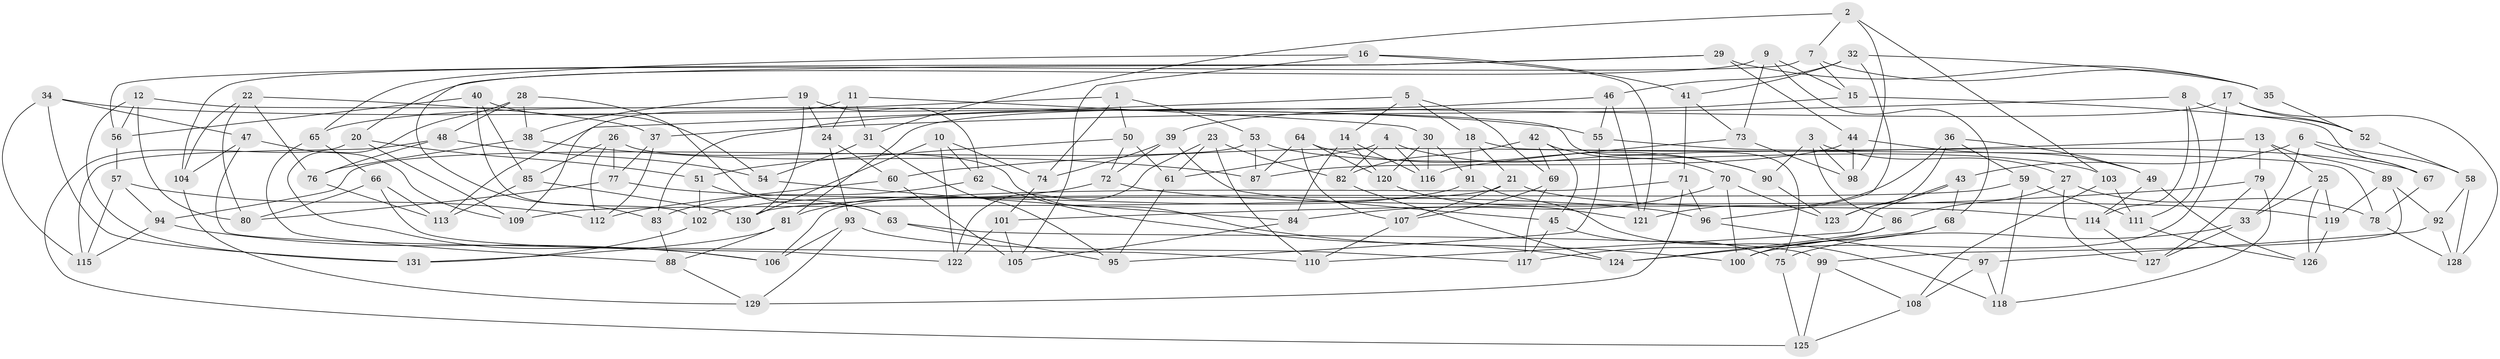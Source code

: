 // Generated by graph-tools (version 1.1) at 2025/16/03/09/25 04:16:24]
// undirected, 131 vertices, 262 edges
graph export_dot {
graph [start="1"]
  node [color=gray90,style=filled];
  1;
  2;
  3;
  4;
  5;
  6;
  7;
  8;
  9;
  10;
  11;
  12;
  13;
  14;
  15;
  16;
  17;
  18;
  19;
  20;
  21;
  22;
  23;
  24;
  25;
  26;
  27;
  28;
  29;
  30;
  31;
  32;
  33;
  34;
  35;
  36;
  37;
  38;
  39;
  40;
  41;
  42;
  43;
  44;
  45;
  46;
  47;
  48;
  49;
  50;
  51;
  52;
  53;
  54;
  55;
  56;
  57;
  58;
  59;
  60;
  61;
  62;
  63;
  64;
  65;
  66;
  67;
  68;
  69;
  70;
  71;
  72;
  73;
  74;
  75;
  76;
  77;
  78;
  79;
  80;
  81;
  82;
  83;
  84;
  85;
  86;
  87;
  88;
  89;
  90;
  91;
  92;
  93;
  94;
  95;
  96;
  97;
  98;
  99;
  100;
  101;
  102;
  103;
  104;
  105;
  106;
  107;
  108;
  109;
  110;
  111;
  112;
  113;
  114;
  115;
  116;
  117;
  118;
  119;
  120;
  121;
  122;
  123;
  124;
  125;
  126;
  127;
  128;
  129;
  130;
  131;
  1 -- 50;
  1 -- 65;
  1 -- 53;
  1 -- 74;
  2 -- 7;
  2 -- 31;
  2 -- 103;
  2 -- 98;
  3 -- 27;
  3 -- 90;
  3 -- 86;
  3 -- 98;
  4 -- 61;
  4 -- 116;
  4 -- 82;
  4 -- 90;
  5 -- 18;
  5 -- 69;
  5 -- 14;
  5 -- 113;
  6 -- 33;
  6 -- 58;
  6 -- 67;
  6 -- 43;
  7 -- 15;
  7 -- 104;
  7 -- 35;
  8 -- 52;
  8 -- 114;
  8 -- 111;
  8 -- 37;
  9 -- 68;
  9 -- 73;
  9 -- 20;
  9 -- 15;
  10 -- 130;
  10 -- 122;
  10 -- 74;
  10 -- 62;
  11 -- 30;
  11 -- 24;
  11 -- 31;
  11 -- 109;
  12 -- 131;
  12 -- 56;
  12 -- 80;
  12 -- 75;
  13 -- 89;
  13 -- 79;
  13 -- 60;
  13 -- 25;
  14 -- 84;
  14 -- 120;
  14 -- 116;
  15 -- 39;
  15 -- 67;
  16 -- 121;
  16 -- 105;
  16 -- 41;
  16 -- 65;
  17 -- 52;
  17 -- 100;
  17 -- 128;
  17 -- 81;
  18 -- 78;
  18 -- 21;
  18 -- 91;
  19 -- 24;
  19 -- 62;
  19 -- 38;
  19 -- 130;
  20 -- 125;
  20 -- 51;
  20 -- 109;
  21 -- 109;
  21 -- 114;
  21 -- 107;
  22 -- 76;
  22 -- 37;
  22 -- 80;
  22 -- 104;
  23 -- 110;
  23 -- 122;
  23 -- 61;
  23 -- 82;
  24 -- 60;
  24 -- 93;
  25 -- 126;
  25 -- 119;
  25 -- 33;
  26 -- 85;
  26 -- 100;
  26 -- 77;
  26 -- 112;
  27 -- 86;
  27 -- 78;
  27 -- 127;
  28 -- 38;
  28 -- 106;
  28 -- 48;
  28 -- 63;
  29 -- 35;
  29 -- 44;
  29 -- 56;
  29 -- 83;
  30 -- 120;
  30 -- 116;
  30 -- 91;
  31 -- 95;
  31 -- 54;
  32 -- 96;
  32 -- 35;
  32 -- 46;
  32 -- 41;
  33 -- 127;
  33 -- 75;
  34 -- 47;
  34 -- 55;
  34 -- 131;
  34 -- 115;
  35 -- 52;
  36 -- 121;
  36 -- 123;
  36 -- 49;
  36 -- 59;
  37 -- 77;
  37 -- 112;
  38 -- 76;
  38 -- 87;
  39 -- 74;
  39 -- 72;
  39 -- 45;
  40 -- 56;
  40 -- 85;
  40 -- 102;
  40 -- 54;
  41 -- 71;
  41 -- 73;
  42 -- 69;
  42 -- 45;
  42 -- 70;
  42 -- 82;
  43 -- 123;
  43 -- 110;
  43 -- 68;
  44 -- 98;
  44 -- 87;
  44 -- 49;
  45 -- 75;
  45 -- 117;
  46 -- 83;
  46 -- 121;
  46 -- 55;
  47 -- 110;
  47 -- 109;
  47 -- 104;
  48 -- 115;
  48 -- 54;
  48 -- 76;
  49 -- 114;
  49 -- 126;
  50 -- 72;
  50 -- 51;
  50 -- 61;
  51 -- 63;
  51 -- 102;
  52 -- 58;
  53 -- 87;
  53 -- 103;
  53 -- 94;
  54 -- 84;
  55 -- 67;
  55 -- 95;
  56 -- 57;
  57 -- 115;
  57 -- 112;
  57 -- 94;
  58 -- 92;
  58 -- 128;
  59 -- 111;
  59 -- 118;
  59 -- 130;
  60 -- 105;
  60 -- 112;
  61 -- 95;
  62 -- 83;
  62 -- 124;
  63 -- 99;
  63 -- 95;
  64 -- 107;
  64 -- 87;
  64 -- 120;
  64 -- 90;
  65 -- 66;
  65 -- 88;
  66 -- 113;
  66 -- 122;
  66 -- 80;
  67 -- 78;
  68 -- 124;
  68 -- 100;
  69 -- 117;
  69 -- 107;
  70 -- 84;
  70 -- 123;
  70 -- 100;
  71 -- 106;
  71 -- 96;
  71 -- 129;
  72 -- 119;
  72 -- 81;
  73 -- 98;
  73 -- 116;
  74 -- 101;
  75 -- 125;
  76 -- 113;
  77 -- 96;
  77 -- 80;
  78 -- 128;
  79 -- 101;
  79 -- 127;
  79 -- 118;
  81 -- 131;
  81 -- 88;
  82 -- 124;
  83 -- 88;
  84 -- 105;
  85 -- 113;
  85 -- 130;
  86 -- 117;
  86 -- 124;
  88 -- 129;
  89 -- 99;
  89 -- 92;
  89 -- 119;
  90 -- 123;
  91 -- 118;
  91 -- 102;
  92 -- 97;
  92 -- 128;
  93 -- 117;
  93 -- 129;
  93 -- 106;
  94 -- 106;
  94 -- 115;
  96 -- 97;
  97 -- 118;
  97 -- 108;
  99 -- 108;
  99 -- 125;
  101 -- 122;
  101 -- 105;
  102 -- 131;
  103 -- 108;
  103 -- 111;
  104 -- 129;
  107 -- 110;
  108 -- 125;
  111 -- 126;
  114 -- 127;
  119 -- 126;
  120 -- 121;
}
